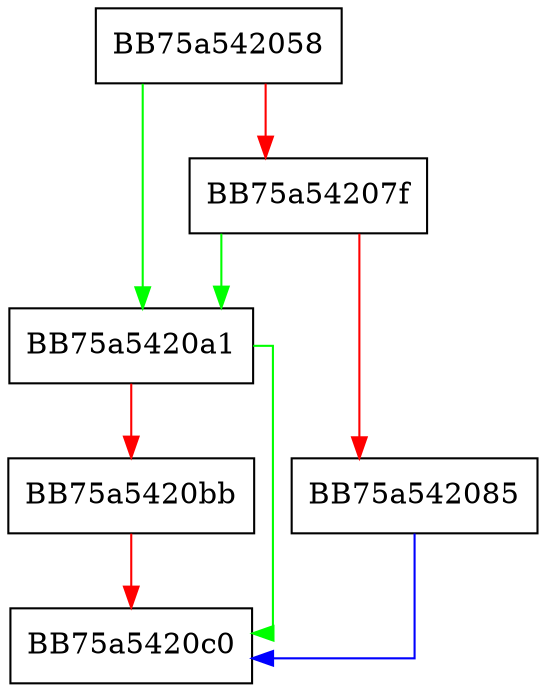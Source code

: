 digraph GetDatabasePath {
  node [shape="box"];
  graph [splines=ortho];
  BB75a542058 -> BB75a5420a1 [color="green"];
  BB75a542058 -> BB75a54207f [color="red"];
  BB75a54207f -> BB75a5420a1 [color="green"];
  BB75a54207f -> BB75a542085 [color="red"];
  BB75a542085 -> BB75a5420c0 [color="blue"];
  BB75a5420a1 -> BB75a5420c0 [color="green"];
  BB75a5420a1 -> BB75a5420bb [color="red"];
  BB75a5420bb -> BB75a5420c0 [color="red"];
}